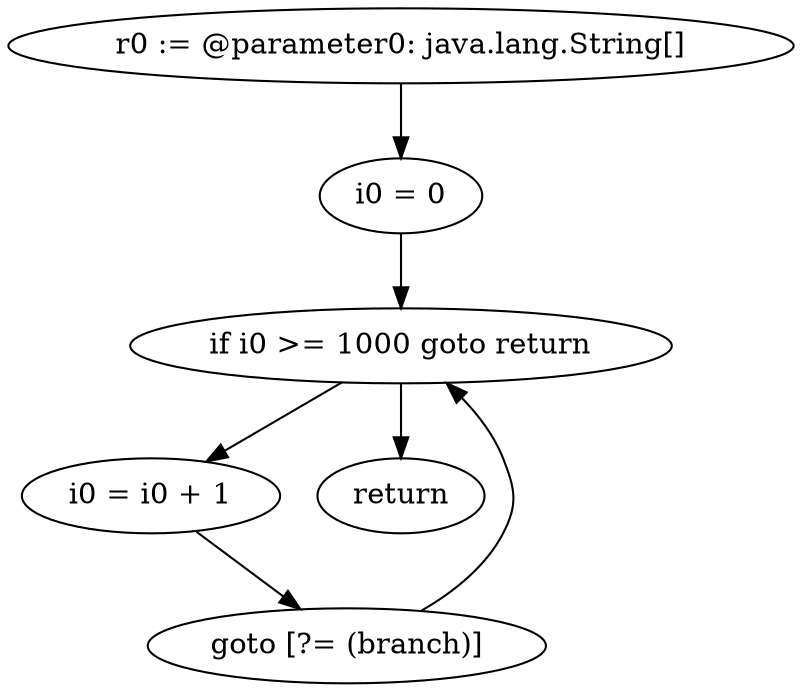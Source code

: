 digraph "unitGraph" {
    "r0 := @parameter0: java.lang.String[]"
    "i0 = 0"
    "if i0 >= 1000 goto return"
    "i0 = i0 + 1"
    "goto [?= (branch)]"
    "return"
    "r0 := @parameter0: java.lang.String[]"->"i0 = 0";
    "i0 = 0"->"if i0 >= 1000 goto return";
    "if i0 >= 1000 goto return"->"i0 = i0 + 1";
    "if i0 >= 1000 goto return"->"return";
    "i0 = i0 + 1"->"goto [?= (branch)]";
    "goto [?= (branch)]"->"if i0 >= 1000 goto return";
}
